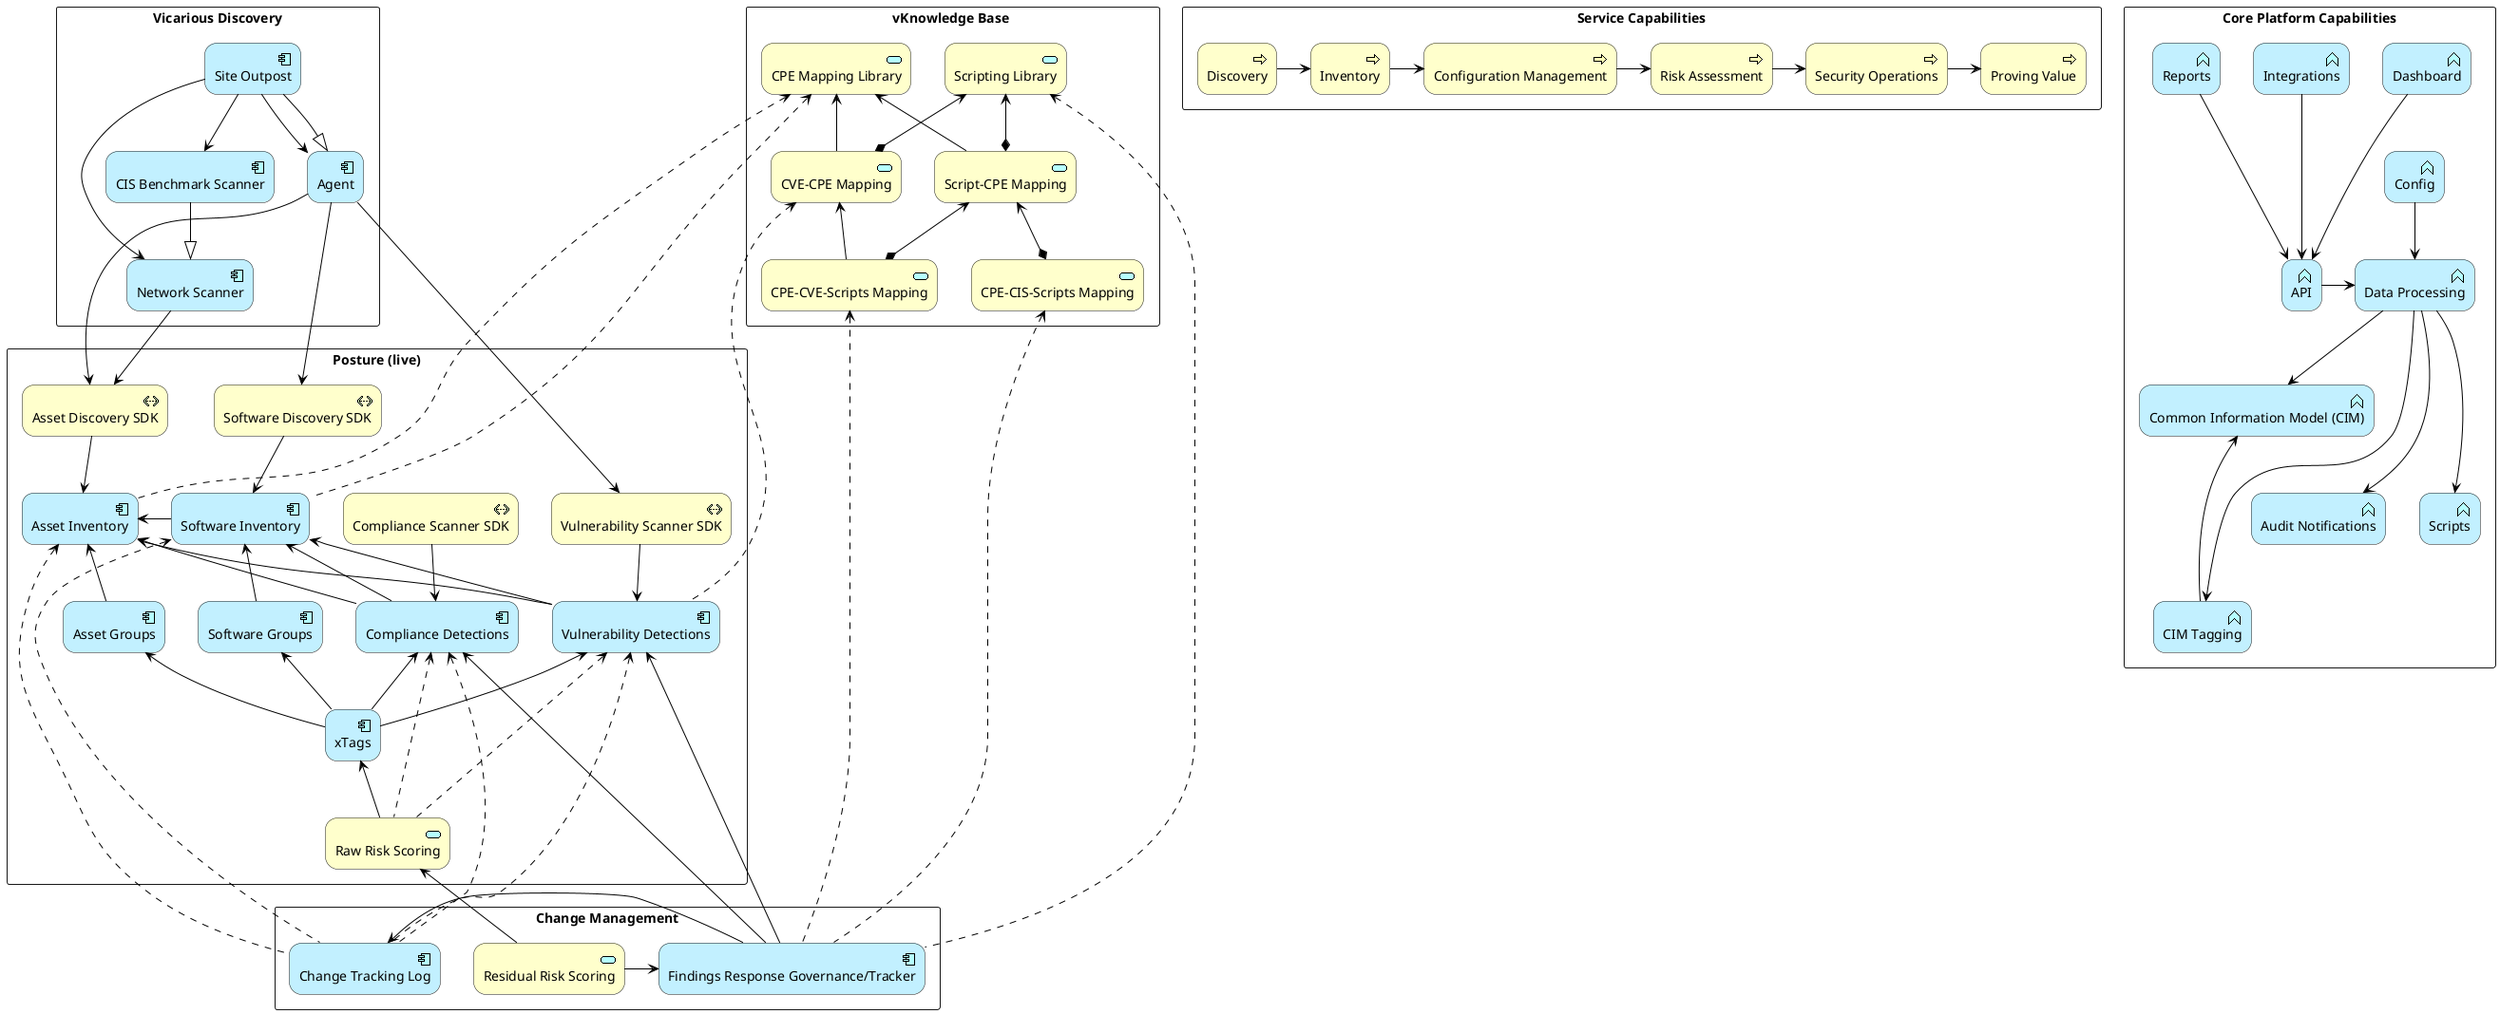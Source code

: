 @startuml
!include <archimate/Archimate>
skinparam rectangle<<behavior>> {
	roundCorner 25
}

sprite $bProcess jar:archimate/business-process
sprite $aService jar:archimate/application-service
sprite $aComponent jar:archimate/application-component
sprite $aFunction jar:archimate/application-function
sprite $aIntegration jar:archimate/technology-function
sprite $aSDK jar:archimate/technology-path

rectangle "Service Capabilities" as SC {
   rectangle "Discovery"  as Discovery <<$bProcess>><<behavior>> #Business
   rectangle "Inventory"  as Inventory <<$bProcess>><<behavior>> #Business
   rectangle "Configuration Management"  as ConfigMgmt <<$bProcess>><<behavior>> #Business
   rectangle "Risk Assessment"  as RskAss <<$bProcess>><<behavior>> #Business
   rectangle "Security Operations"  as SecOps <<$bProcess>><<behavior>> #Business
   rectangle "Proving Value"  as ProvVal <<$bProcess>><<behavior>> #Business
}

rectangle "Core Platform Capabilities" as CPC {
   rectangle "API"  as API <<$aFunction>><<behavior>> #Application
   rectangle "Data Processing"  as DPR <<$aFunction>><<behavior>> #Application
   rectangle "Common Information Model (CIM)"  as CIM <<$aFunction>><<behavior>> #Application
   rectangle "CIM Tagging"  as TAG <<$aFunction>><<behavior>> #Application
   rectangle "Dashboard"  as DSB <<$aFunction>><<behavior>> #Application
   rectangle "Audit Notifications"  as ADT <<$aFunction>><<behavior>> #Application
   rectangle "Config"  as CFG <<$aFunction>><<behavior>> #Application
   rectangle "Scripts"  as SCR <<$aFunction>><<behavior>> #Application
   rectangle "Integrations"  as INT <<$aFunction>><<behavior>> #Application
   rectangle "Reports"  as RPT <<$aFunction>><<behavior>> #Application
}

rectangle "Posture (live)" as PST {
   rectangle "Asset Inventory"  as ASTI <<$aComponent>><<behavior>> #Application
   rectangle "Software Inventory"  as SFTI <<$aComponent>><<behavior>> #Application
   rectangle "Asset Groups"  as ASTG <<$aComponent>><<behavior>> #Application
   rectangle "Software Groups"  as SFTG <<$aComponent>><<behavior>> #Application
   rectangle "Vulnerability Detections"  as VLDT <<$aComponent>><<behavior>> #Application
   rectangle "Compliance Detections"  as CTDT <<$aComponent>><<behavior>> #Application
   rectangle "xTags"  as xTGS <<$aComponent>><<behavior>> #Application
   rectangle "Raw Risk Scoring"  as xRSK <<$aService>><<behavior>> #Business
   rectangle "Software Discovery SDK"  as aSoftwareSDK <<$aSDK>><<behavior>> #Business
   rectangle "Asset Discovery SDK"  as aAssetSDK <<$aSDK>><<behavior>> #Business
   rectangle "Compliance Scanner SDK"  as aComplianceScannerSDK <<$aSDK>><<behavior>> #Business
   rectangle "Vulnerability Scanner SDK"  as aVulnerabilityScannerSDK <<$aSDK>><<behavior>> #Business
}

rectangle "vKnowledge Base " as vKB {
   rectangle "CPE Mapping Library"  as xCPE <<$aService>><<behavior>> #Business
   rectangle "CVE-CPE Mapping"  as xCVE <<$aService>><<behavior>> #Business
   rectangle "Scripting Library"  as xSRPTL <<$aService>><<behavior>> #Business
   rectangle "Script-CPE Mapping"  as xS2CPE <<$aService>><<behavior>> #Business
   rectangle "CPE-CVE-Scripts Mapping"  as xS2CV2PE <<$aService>><<behavior>> #Business
   rectangle "CPE-CIS-Scripts Mapping"  as xS2CI2PE <<$aService>><<behavior>> #Business
}

rectangle "Change Management" as CHM {
   rectangle "Change Tracking Log" as xCNG <<$aComponent>><<behavior>> #Application
   rectangle "Findings Response Governance/Tracker" as FRDG <<$aComponent>><<behavior>> #Application
   rectangle "Residual Risk Scoring"  as rRSK <<$aService>><<behavior>> #Business
}

rectangle "Vicarious Discovery" as VDSC {
    rectangle "Agent"  as aAgent <<$aComponent>><<behavior>> #Application
    rectangle "Site Outpost"  as aOutpost <<$aComponent>><<behavior>> #Application
    rectangle "Network Scanner"  as aVNS <<$aComponent>><<behavior>> #Application
    rectangle "CIS Benchmark Scanner"  as aCisScanner <<$aComponent>><<behavior>> #Application
}

xCVE -u->  xCPE 
xS2CPE -u->  xCPE
xS2CPE *-u->  xSRPTL 
xS2CV2PE *-u-> xS2CPE
xS2CV2PE -u-> xCVE
xS2CI2PE *-u-> xS2CPE
xCVE *-u-> xSRPTL

aAssetSDK -d-> ASTI
aSoftwareSDK -d-> SFTI
aComplianceScannerSDK -d-> CTDT
aVulnerabilityScannerSDK -d-> VLDT
aAgent -d-> aAssetSDK
aAgent -d-> aSoftwareSDK
aAgent -d-> aVulnerabilityScannerSDK
aVNS -d-> aAssetSDK
aOutpost -d-> aAgent
aOutpost --|> aAgent
aOutpost -d-> aVNS
aCisScanner -d-|> aVNS
aOutpost -d-> aCisScanner

SFTI -u-.> xCPE
ASTI -u-.> xCPE
VLDT -u-.> xCVE
SFTI -l-> ASTI
FRDG -u-> VLDT
FRDG -u-> CTDT
rRSK -l-> FRDG
SFTG -u-> SFTI
ASTG -u-> ASTI
VLDT -u-> ASTI 
VLDT -u-> SFTI
CTDT -u-> ASTI 
CTDT -u-> SFTI
xTGS -u-> VLDT 
xTGS -u-> CTDT
xTGS -u-> SFTG 
xTGS -u-> ASTG
xRSK -l-> xTGS
xRSK -u-.> VLDT
xRSK -u-.> CTDT
rRSK -u-> xRSK
FRDG -l-> xCNG
xCNG -u-.> VLDT
xCNG -u-.> CTDT
xCNG -u-.> ASTI
xCNG -u-.> SFTI
FRDG -u-.> xS2CV2PE
FRDG -u-.> xS2CI2PE
FRDG -u-------.> xSRPTL


Discovery -r-> Inventory
Inventory -r-> ConfigMgmt
ConfigMgmt -r-> RskAss
RskAss -r-> SecOps
SecOps -r-> ProvVal

API -r-> DPR
DPR --> CIM
DSB ---> API
RPT ---> API
INT ---> API
DPR ---> ADT
DPR ---> TAG
CIM <--- TAG
DPR ---> SCR
CFG -d-> DPR

@enduml